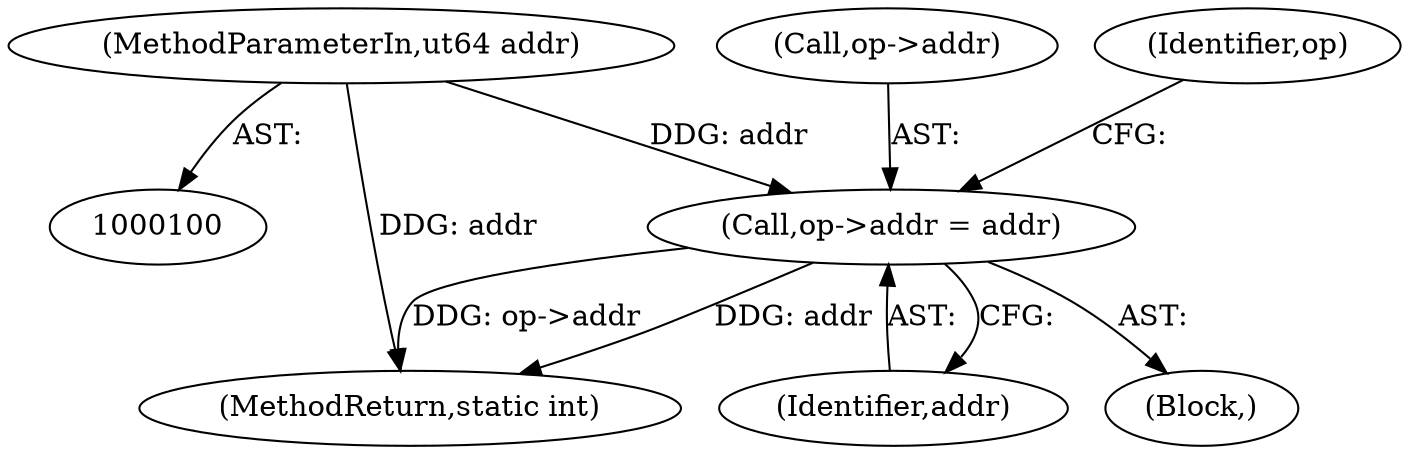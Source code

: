 digraph "0_radare2_77c47cf873dd55b396da60baa2ca83bbd39e4add@pointer" {
"1000125" [label="(Call,op->addr = addr)"];
"1000103" [label="(MethodParameterIn,ut64 addr)"];
"1000129" [label="(Identifier,addr)"];
"1000126" [label="(Call,op->addr)"];
"1000132" [label="(Identifier,op)"];
"1000198" [label="(MethodReturn,static int)"];
"1000125" [label="(Call,op->addr = addr)"];
"1000103" [label="(MethodParameterIn,ut64 addr)"];
"1000106" [label="(Block,)"];
"1000125" -> "1000106"  [label="AST: "];
"1000125" -> "1000129"  [label="CFG: "];
"1000126" -> "1000125"  [label="AST: "];
"1000129" -> "1000125"  [label="AST: "];
"1000132" -> "1000125"  [label="CFG: "];
"1000125" -> "1000198"  [label="DDG: op->addr"];
"1000125" -> "1000198"  [label="DDG: addr"];
"1000103" -> "1000125"  [label="DDG: addr"];
"1000103" -> "1000100"  [label="AST: "];
"1000103" -> "1000198"  [label="DDG: addr"];
}
